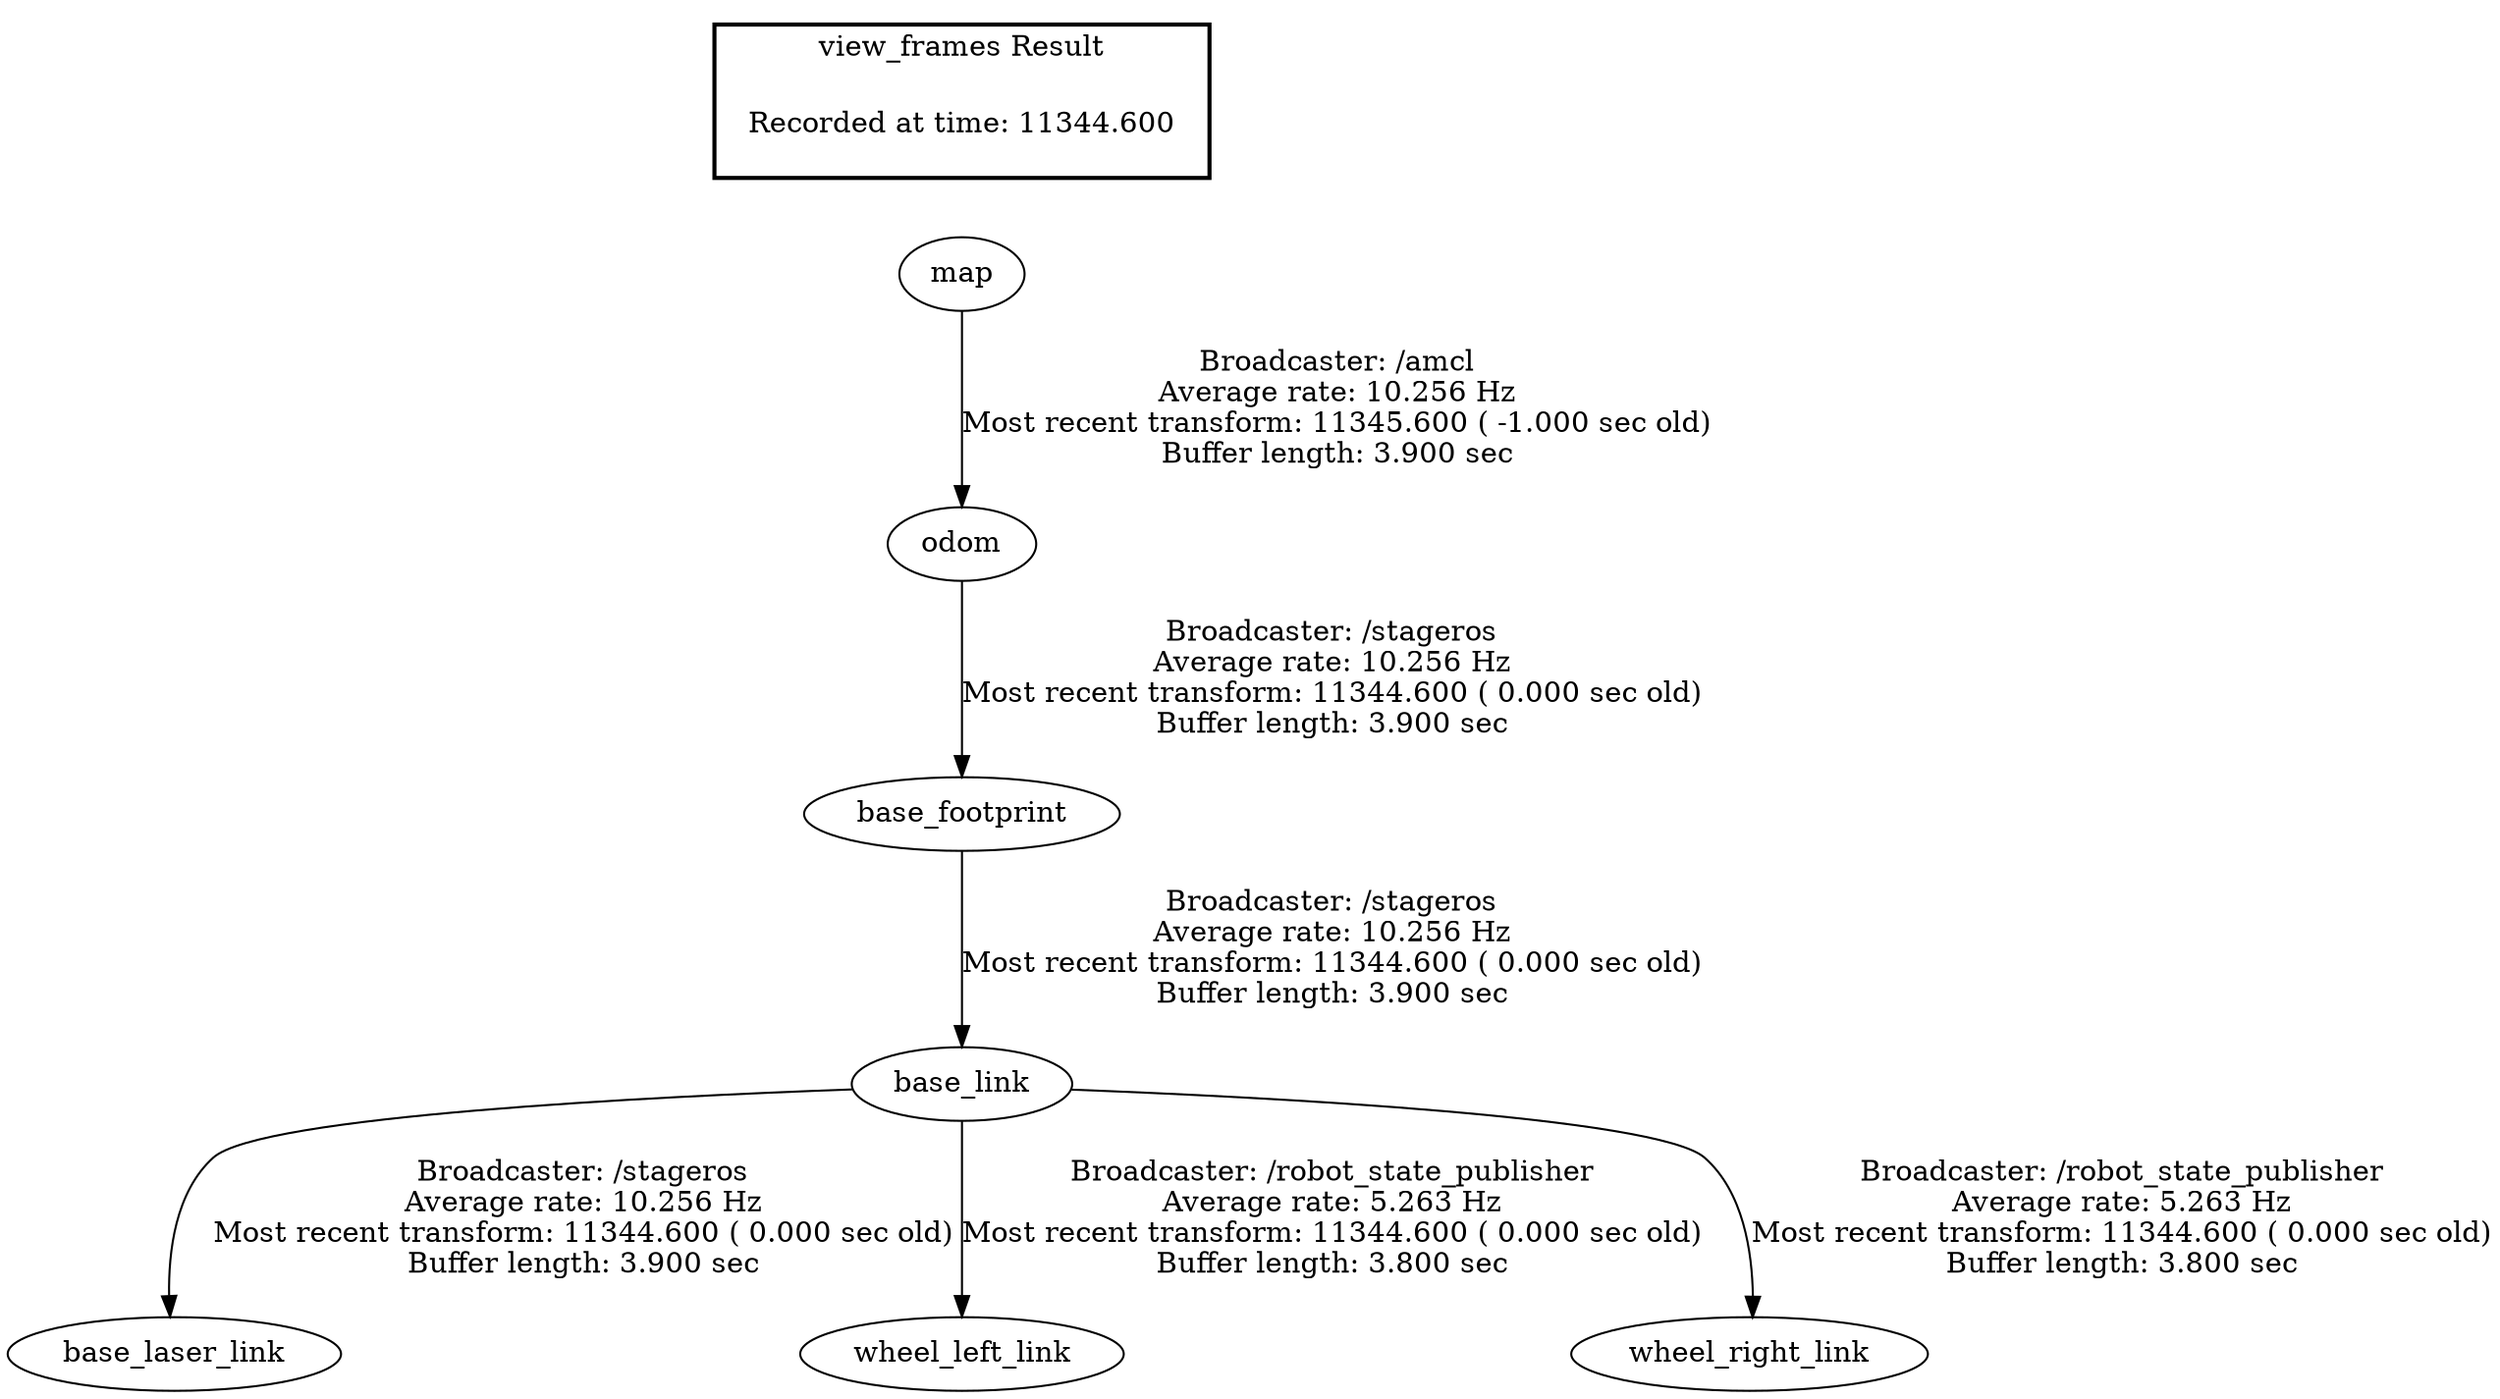 digraph G {
"base_link" -> "base_laser_link"[label="Broadcaster: /stageros\nAverage rate: 10.256 Hz\nMost recent transform: 11344.600 ( 0.000 sec old)\nBuffer length: 3.900 sec\n"];
"base_footprint" -> "base_link"[label="Broadcaster: /stageros\nAverage rate: 10.256 Hz\nMost recent transform: 11344.600 ( 0.000 sec old)\nBuffer length: 3.900 sec\n"];
"odom" -> "base_footprint"[label="Broadcaster: /stageros\nAverage rate: 10.256 Hz\nMost recent transform: 11344.600 ( 0.000 sec old)\nBuffer length: 3.900 sec\n"];
"map" -> "odom"[label="Broadcaster: /amcl\nAverage rate: 10.256 Hz\nMost recent transform: 11345.600 ( -1.000 sec old)\nBuffer length: 3.900 sec\n"];
"base_link" -> "wheel_left_link"[label="Broadcaster: /robot_state_publisher\nAverage rate: 5.263 Hz\nMost recent transform: 11344.600 ( 0.000 sec old)\nBuffer length: 3.800 sec\n"];
"base_link" -> "wheel_right_link"[label="Broadcaster: /robot_state_publisher\nAverage rate: 5.263 Hz\nMost recent transform: 11344.600 ( 0.000 sec old)\nBuffer length: 3.800 sec\n"];
edge [style=invis];
 subgraph cluster_legend { style=bold; color=black; label ="view_frames Result";
"Recorded at time: 11344.600"[ shape=plaintext ] ;
 }->"map";
}